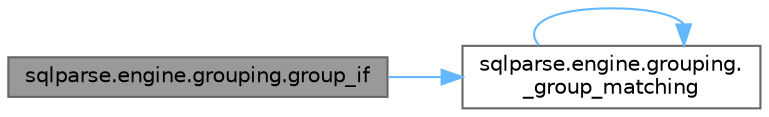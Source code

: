digraph "sqlparse.engine.grouping.group_if"
{
 // LATEX_PDF_SIZE
  bgcolor="transparent";
  edge [fontname=Helvetica,fontsize=10,labelfontname=Helvetica,labelfontsize=10];
  node [fontname=Helvetica,fontsize=10,shape=box,height=0.2,width=0.4];
  rankdir="LR";
  Node1 [id="Node000001",label="sqlparse.engine.grouping.group_if",height=0.2,width=0.4,color="gray40", fillcolor="grey60", style="filled", fontcolor="black",tooltip=" "];
  Node1 -> Node2 [id="edge1_Node000001_Node000002",color="steelblue1",style="solid",tooltip=" "];
  Node2 [id="Node000002",label="sqlparse.engine.grouping.\l_group_matching",height=0.2,width=0.4,color="grey40", fillcolor="white", style="filled",URL="$namespacesqlparse_1_1engine_1_1grouping.html#a9062c6b5d2fc9c313208c7e31ac9c198",tooltip=" "];
  Node2 -> Node2 [id="edge2_Node000002_Node000002",color="steelblue1",style="solid",tooltip=" "];
}
